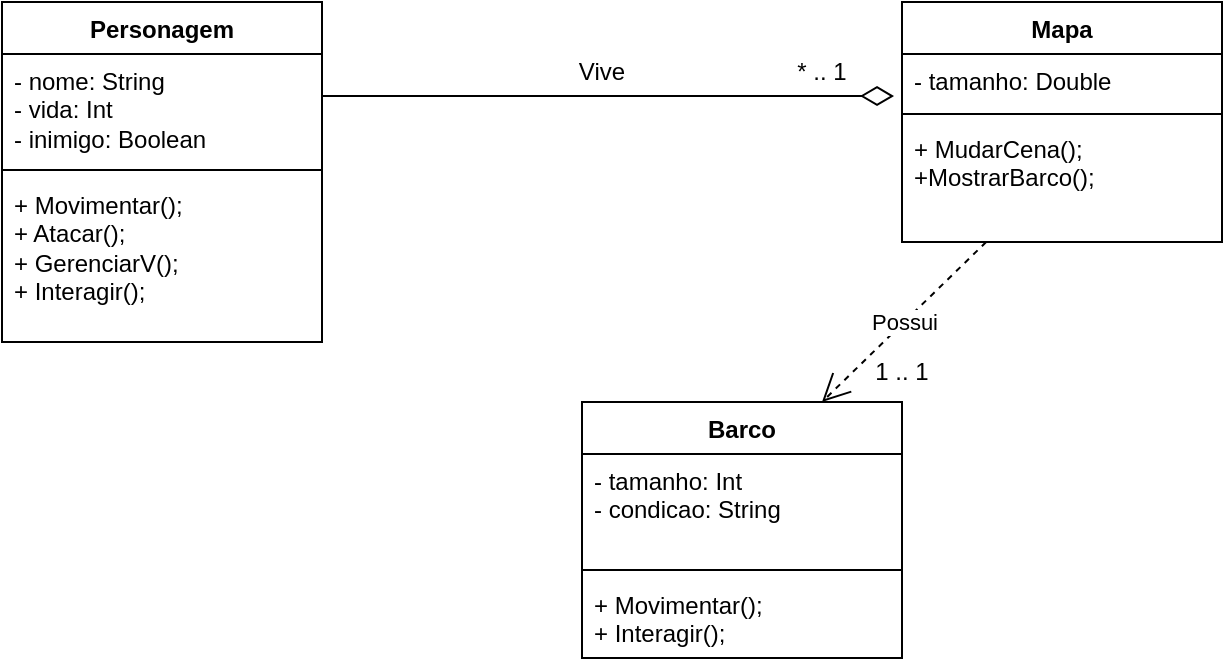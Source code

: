 <mxfile version="21.6.9" type="github">
  <diagram id="C5RBs43oDa-KdzZeNtuy" name="Page-1">
    <mxGraphModel dx="1379" dy="788" grid="1" gridSize="10" guides="1" tooltips="1" connect="1" arrows="1" fold="1" page="1" pageScale="1" pageWidth="827" pageHeight="1169" math="0" shadow="0">
      <root>
        <mxCell id="WIyWlLk6GJQsqaUBKTNV-0" />
        <mxCell id="WIyWlLk6GJQsqaUBKTNV-1" parent="WIyWlLk6GJQsqaUBKTNV-0" />
        <mxCell id="Iqac5idTVW1KvyJKJgmz-0" value="Personagem" style="swimlane;fontStyle=1;align=center;verticalAlign=top;childLayout=stackLayout;horizontal=1;startSize=26;horizontalStack=0;resizeParent=1;resizeParentMax=0;resizeLast=0;collapsible=1;marginBottom=0;whiteSpace=wrap;html=1;" vertex="1" parent="WIyWlLk6GJQsqaUBKTNV-1">
          <mxGeometry x="120" y="180" width="160" height="170" as="geometry" />
        </mxCell>
        <mxCell id="Iqac5idTVW1KvyJKJgmz-1" value="- nome: String&lt;br&gt;- vida: Int&lt;br&gt;- inimigo: Boolean" style="text;strokeColor=none;fillColor=none;align=left;verticalAlign=top;spacingLeft=4;spacingRight=4;overflow=hidden;rotatable=0;points=[[0,0.5],[1,0.5]];portConstraint=eastwest;whiteSpace=wrap;html=1;" vertex="1" parent="Iqac5idTVW1KvyJKJgmz-0">
          <mxGeometry y="26" width="160" height="54" as="geometry" />
        </mxCell>
        <mxCell id="Iqac5idTVW1KvyJKJgmz-2" value="" style="line;strokeWidth=1;fillColor=none;align=left;verticalAlign=middle;spacingTop=-1;spacingLeft=3;spacingRight=3;rotatable=0;labelPosition=right;points=[];portConstraint=eastwest;strokeColor=inherit;" vertex="1" parent="Iqac5idTVW1KvyJKJgmz-0">
          <mxGeometry y="80" width="160" height="8" as="geometry" />
        </mxCell>
        <mxCell id="Iqac5idTVW1KvyJKJgmz-3" value="+ Movimentar();&lt;br&gt;+ Atacar();&lt;br&gt;+ GerenciarV();&lt;br&gt;+ Interagir();" style="text;strokeColor=none;fillColor=none;align=left;verticalAlign=top;spacingLeft=4;spacingRight=4;overflow=hidden;rotatable=0;points=[[0,0.5],[1,0.5]];portConstraint=eastwest;whiteSpace=wrap;html=1;" vertex="1" parent="Iqac5idTVW1KvyJKJgmz-0">
          <mxGeometry y="88" width="160" height="82" as="geometry" />
        </mxCell>
        <mxCell id="Iqac5idTVW1KvyJKJgmz-8" value="Mapa" style="swimlane;fontStyle=1;align=center;verticalAlign=top;childLayout=stackLayout;horizontal=1;startSize=26;horizontalStack=0;resizeParent=1;resizeParentMax=0;resizeLast=0;collapsible=1;marginBottom=0;whiteSpace=wrap;html=1;" vertex="1" parent="WIyWlLk6GJQsqaUBKTNV-1">
          <mxGeometry x="570" y="180" width="160" height="120" as="geometry" />
        </mxCell>
        <mxCell id="Iqac5idTVW1KvyJKJgmz-9" value="- tamanho: Double" style="text;strokeColor=none;fillColor=none;align=left;verticalAlign=top;spacingLeft=4;spacingRight=4;overflow=hidden;rotatable=0;points=[[0,0.5],[1,0.5]];portConstraint=eastwest;whiteSpace=wrap;html=1;" vertex="1" parent="Iqac5idTVW1KvyJKJgmz-8">
          <mxGeometry y="26" width="160" height="26" as="geometry" />
        </mxCell>
        <mxCell id="Iqac5idTVW1KvyJKJgmz-10" value="" style="line;strokeWidth=1;fillColor=none;align=left;verticalAlign=middle;spacingTop=-1;spacingLeft=3;spacingRight=3;rotatable=0;labelPosition=right;points=[];portConstraint=eastwest;strokeColor=inherit;" vertex="1" parent="Iqac5idTVW1KvyJKJgmz-8">
          <mxGeometry y="52" width="160" height="8" as="geometry" />
        </mxCell>
        <mxCell id="Iqac5idTVW1KvyJKJgmz-11" value="+ MudarCena();&lt;br&gt;+MostrarBarco();" style="text;strokeColor=none;fillColor=none;align=left;verticalAlign=top;spacingLeft=4;spacingRight=4;overflow=hidden;rotatable=0;points=[[0,0.5],[1,0.5]];portConstraint=eastwest;whiteSpace=wrap;html=1;" vertex="1" parent="Iqac5idTVW1KvyJKJgmz-8">
          <mxGeometry y="60" width="160" height="60" as="geometry" />
        </mxCell>
        <mxCell id="Iqac5idTVW1KvyJKJgmz-12" value="Barco" style="swimlane;fontStyle=1;align=center;verticalAlign=top;childLayout=stackLayout;horizontal=1;startSize=26;horizontalStack=0;resizeParent=1;resizeParentMax=0;resizeLast=0;collapsible=1;marginBottom=0;whiteSpace=wrap;html=1;" vertex="1" parent="WIyWlLk6GJQsqaUBKTNV-1">
          <mxGeometry x="410" y="380" width="160" height="128" as="geometry" />
        </mxCell>
        <mxCell id="Iqac5idTVW1KvyJKJgmz-13" value="- tamanho: Int&lt;br&gt;- condicao: String" style="text;strokeColor=none;fillColor=none;align=left;verticalAlign=top;spacingLeft=4;spacingRight=4;overflow=hidden;rotatable=0;points=[[0,0.5],[1,0.5]];portConstraint=eastwest;whiteSpace=wrap;html=1;" vertex="1" parent="Iqac5idTVW1KvyJKJgmz-12">
          <mxGeometry y="26" width="160" height="54" as="geometry" />
        </mxCell>
        <mxCell id="Iqac5idTVW1KvyJKJgmz-14" value="" style="line;strokeWidth=1;fillColor=none;align=left;verticalAlign=middle;spacingTop=-1;spacingLeft=3;spacingRight=3;rotatable=0;labelPosition=right;points=[];portConstraint=eastwest;strokeColor=inherit;" vertex="1" parent="Iqac5idTVW1KvyJKJgmz-12">
          <mxGeometry y="80" width="160" height="8" as="geometry" />
        </mxCell>
        <mxCell id="Iqac5idTVW1KvyJKJgmz-15" value="+ Movimentar();&lt;br&gt;+ Interagir();" style="text;strokeColor=none;fillColor=none;align=left;verticalAlign=top;spacingLeft=4;spacingRight=4;overflow=hidden;rotatable=0;points=[[0,0.5],[1,0.5]];portConstraint=eastwest;whiteSpace=wrap;html=1;" vertex="1" parent="Iqac5idTVW1KvyJKJgmz-12">
          <mxGeometry y="88" width="160" height="40" as="geometry" />
        </mxCell>
        <mxCell id="Iqac5idTVW1KvyJKJgmz-18" value="Possui" style="endArrow=open;endSize=12;dashed=1;html=1;rounded=0;entryX=0.75;entryY=0;entryDx=0;entryDy=0;exitX=0.263;exitY=1;exitDx=0;exitDy=0;exitPerimeter=0;" edge="1" parent="WIyWlLk6GJQsqaUBKTNV-1" source="Iqac5idTVW1KvyJKJgmz-11" target="Iqac5idTVW1KvyJKJgmz-12">
          <mxGeometry width="160" relative="1" as="geometry">
            <mxPoint x="480" y="330" as="sourcePoint" />
            <mxPoint x="340" y="430" as="targetPoint" />
          </mxGeometry>
        </mxCell>
        <mxCell id="Iqac5idTVW1KvyJKJgmz-21" value="" style="endArrow=none;html=1;endSize=12;startArrow=diamondThin;startSize=14;startFill=0;edgeStyle=orthogonalEdgeStyle;align=left;verticalAlign=bottom;rounded=0;endFill=0;exitX=-0.025;exitY=0.808;exitDx=0;exitDy=0;exitPerimeter=0;" edge="1" parent="WIyWlLk6GJQsqaUBKTNV-1" source="Iqac5idTVW1KvyJKJgmz-9">
          <mxGeometry x="-1" y="3" relative="1" as="geometry">
            <mxPoint x="560" y="227" as="sourcePoint" />
            <mxPoint x="280" y="227" as="targetPoint" />
            <Array as="points" />
          </mxGeometry>
        </mxCell>
        <mxCell id="Iqac5idTVW1KvyJKJgmz-24" value="Vive" style="text;html=1;strokeColor=none;fillColor=none;align=center;verticalAlign=middle;whiteSpace=wrap;rounded=0;" vertex="1" parent="WIyWlLk6GJQsqaUBKTNV-1">
          <mxGeometry x="390" y="200" width="60" height="30" as="geometry" />
        </mxCell>
        <mxCell id="Iqac5idTVW1KvyJKJgmz-27" value="* .. 1" style="text;html=1;strokeColor=none;fillColor=none;align=center;verticalAlign=middle;whiteSpace=wrap;rounded=0;" vertex="1" parent="WIyWlLk6GJQsqaUBKTNV-1">
          <mxGeometry x="500" y="200" width="60" height="30" as="geometry" />
        </mxCell>
        <mxCell id="Iqac5idTVW1KvyJKJgmz-29" value="1 .. 1" style="text;html=1;strokeColor=none;fillColor=none;align=center;verticalAlign=middle;whiteSpace=wrap;rounded=0;" vertex="1" parent="WIyWlLk6GJQsqaUBKTNV-1">
          <mxGeometry x="540" y="350" width="60" height="30" as="geometry" />
        </mxCell>
      </root>
    </mxGraphModel>
  </diagram>
</mxfile>
